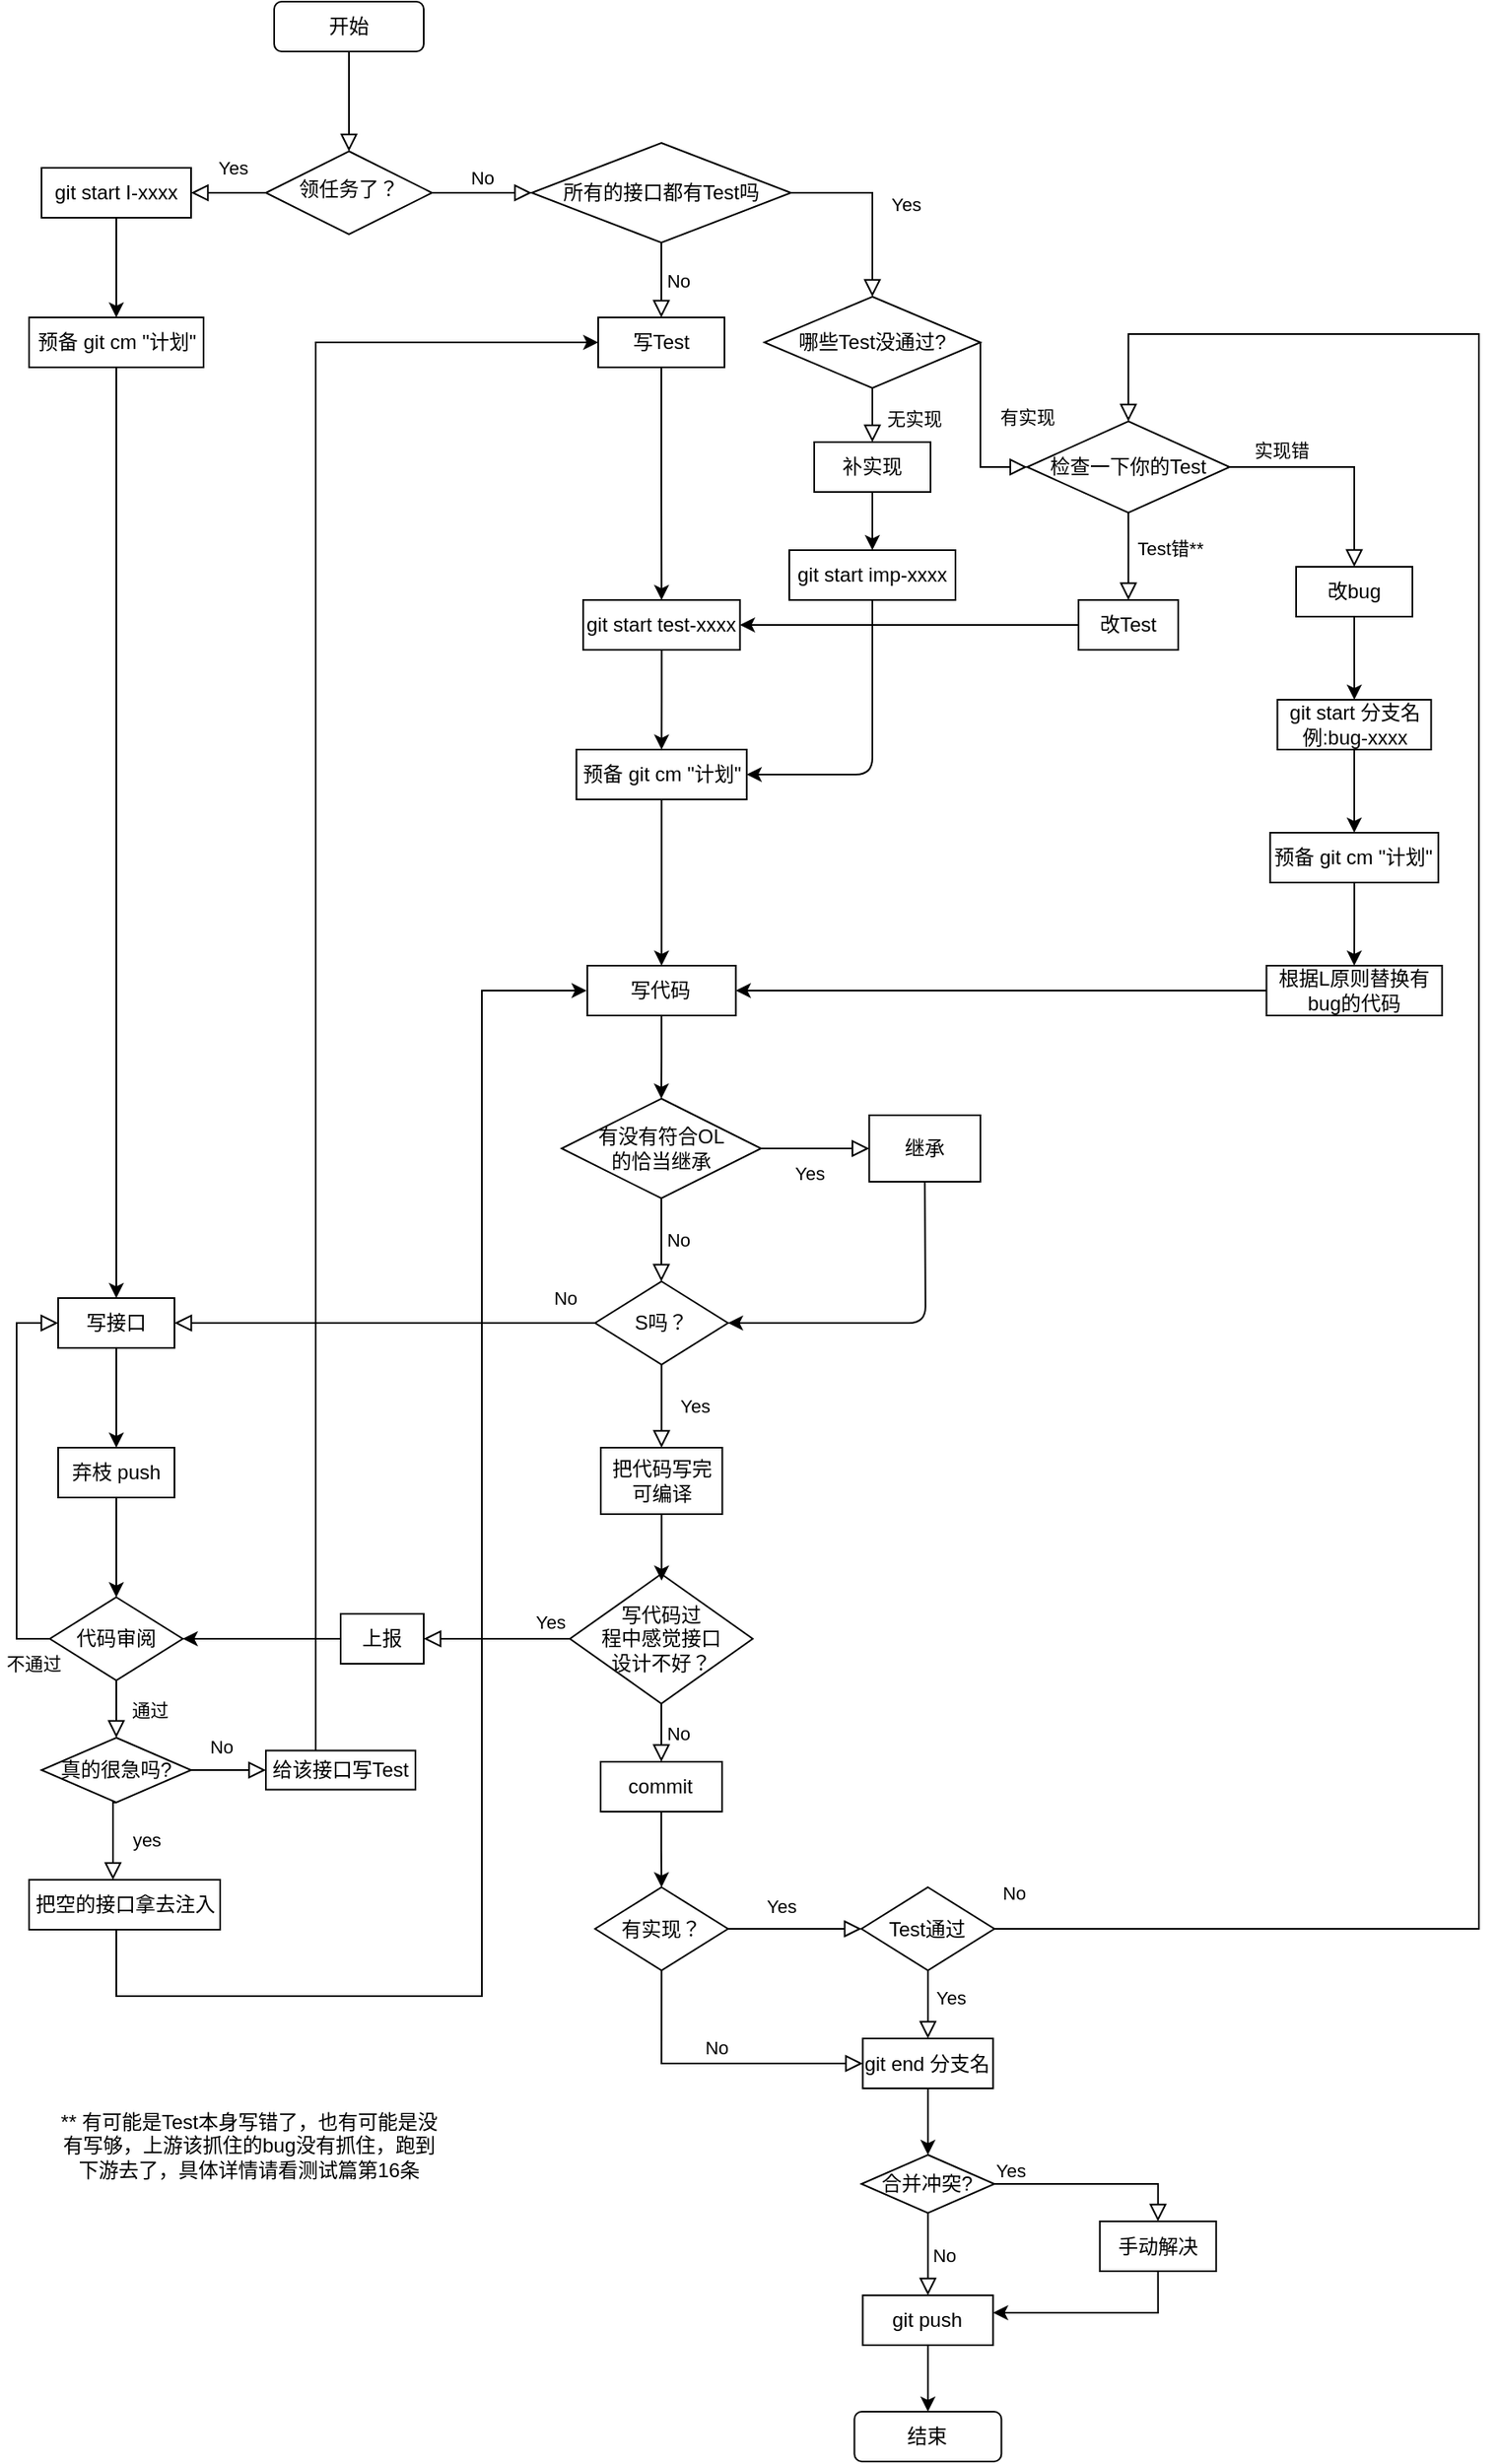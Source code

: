 <mxfile version="13.1.2" type="device"><diagram id="C5RBs43oDa-KdzZeNtuy" name="Page-1"><mxGraphModel dx="1673" dy="876" grid="1" gridSize="10" guides="1" tooltips="1" connect="1" arrows="1" fold="1" page="1" pageScale="1" pageWidth="827" pageHeight="1169" math="0" shadow="0"><root><mxCell id="WIyWlLk6GJQsqaUBKTNV-0"/><mxCell id="WIyWlLk6GJQsqaUBKTNV-1" parent="WIyWlLk6GJQsqaUBKTNV-0"/><mxCell id="WIyWlLk6GJQsqaUBKTNV-2" value="" style="rounded=0;html=1;jettySize=auto;orthogonalLoop=1;fontSize=11;endArrow=block;endFill=0;endSize=8;strokeWidth=1;shadow=0;labelBackgroundColor=none;edgeStyle=orthogonalEdgeStyle;" parent="WIyWlLk6GJQsqaUBKTNV-1" source="WIyWlLk6GJQsqaUBKTNV-3" target="WIyWlLk6GJQsqaUBKTNV-6" edge="1"><mxGeometry relative="1" as="geometry"/></mxCell><mxCell id="WIyWlLk6GJQsqaUBKTNV-3" value="开始" style="rounded=1;whiteSpace=wrap;html=1;fontSize=12;glass=0;strokeWidth=1;shadow=0;" parent="WIyWlLk6GJQsqaUBKTNV-1" vertex="1"><mxGeometry x="175" y="80" width="90" height="30" as="geometry"/></mxCell><mxCell id="WIyWlLk6GJQsqaUBKTNV-4" value="Yes" style="rounded=0;html=1;jettySize=auto;orthogonalLoop=1;fontSize=11;endArrow=block;endFill=0;endSize=8;strokeWidth=1;shadow=0;labelBackgroundColor=none;edgeStyle=orthogonalEdgeStyle;entryX=1;entryY=0.5;entryDx=0;entryDy=0;" parent="WIyWlLk6GJQsqaUBKTNV-1" source="WIyWlLk6GJQsqaUBKTNV-6" target="AUay1LPX_pqdxy8zT87u-0" edge="1"><mxGeometry x="-0.111" y="-15" relative="1" as="geometry"><mxPoint as="offset"/><mxPoint x="80" y="250" as="targetPoint"/></mxGeometry></mxCell><mxCell id="WIyWlLk6GJQsqaUBKTNV-5" value="No" style="edgeStyle=orthogonalEdgeStyle;rounded=0;html=1;jettySize=auto;orthogonalLoop=1;fontSize=11;endArrow=block;endFill=0;endSize=8;strokeWidth=1;shadow=0;labelBackgroundColor=none;" parent="WIyWlLk6GJQsqaUBKTNV-1" source="WIyWlLk6GJQsqaUBKTNV-6" edge="1"><mxGeometry y="10" relative="1" as="geometry"><mxPoint as="offset"/><mxPoint x="330" y="195" as="targetPoint"/></mxGeometry></mxCell><mxCell id="WIyWlLk6GJQsqaUBKTNV-6" value="领任务了？" style="rhombus;whiteSpace=wrap;html=1;shadow=0;fontFamily=Helvetica;fontSize=12;align=center;strokeWidth=1;spacing=6;spacingTop=-4;" parent="WIyWlLk6GJQsqaUBKTNV-1" vertex="1"><mxGeometry x="170" y="170" width="100" height="50" as="geometry"/></mxCell><mxCell id="AUay1LPX_pqdxy8zT87u-6" value="" style="edgeStyle=orthogonalEdgeStyle;rounded=0;orthogonalLoop=1;jettySize=auto;html=1;" edge="1" parent="WIyWlLk6GJQsqaUBKTNV-1" source="AUay1LPX_pqdxy8zT87u-0" target="AUay1LPX_pqdxy8zT87u-5"><mxGeometry relative="1" as="geometry"/></mxCell><mxCell id="AUay1LPX_pqdxy8zT87u-0" value="git start I-xxxx" style="rounded=0;whiteSpace=wrap;html=1;" vertex="1" parent="WIyWlLk6GJQsqaUBKTNV-1"><mxGeometry x="35" y="180" width="90" height="30" as="geometry"/></mxCell><mxCell id="AUay1LPX_pqdxy8zT87u-112" value="" style="edgeStyle=orthogonalEdgeStyle;rounded=0;orthogonalLoop=1;jettySize=auto;html=1;" edge="1" parent="WIyWlLk6GJQsqaUBKTNV-1" source="AUay1LPX_pqdxy8zT87u-5" target="AUay1LPX_pqdxy8zT87u-111"><mxGeometry relative="1" as="geometry"/></mxCell><mxCell id="AUay1LPX_pqdxy8zT87u-5" value="预备 git cm &quot;计划&quot;" style="rounded=0;whiteSpace=wrap;html=1;" vertex="1" parent="WIyWlLk6GJQsqaUBKTNV-1"><mxGeometry x="27.5" y="270" width="105" height="30" as="geometry"/></mxCell><mxCell id="AUay1LPX_pqdxy8zT87u-116" value="" style="edgeStyle=orthogonalEdgeStyle;rounded=0;orthogonalLoop=1;jettySize=auto;html=1;" edge="1" parent="WIyWlLk6GJQsqaUBKTNV-1" source="AUay1LPX_pqdxy8zT87u-111" target="AUay1LPX_pqdxy8zT87u-115"><mxGeometry relative="1" as="geometry"/></mxCell><mxCell id="AUay1LPX_pqdxy8zT87u-111" value="写接口" style="rounded=0;whiteSpace=wrap;html=1;" vertex="1" parent="WIyWlLk6GJQsqaUBKTNV-1"><mxGeometry x="45" y="860" width="70" height="30" as="geometry"/></mxCell><mxCell id="AUay1LPX_pqdxy8zT87u-118" value="" style="edgeStyle=orthogonalEdgeStyle;rounded=0;orthogonalLoop=1;jettySize=auto;html=1;" edge="1" parent="WIyWlLk6GJQsqaUBKTNV-1" source="AUay1LPX_pqdxy8zT87u-115"><mxGeometry relative="1" as="geometry"><mxPoint x="80" y="1040" as="targetPoint"/></mxGeometry></mxCell><mxCell id="AUay1LPX_pqdxy8zT87u-115" value="弃枝 push" style="rounded=0;whiteSpace=wrap;html=1;" vertex="1" parent="WIyWlLk6GJQsqaUBKTNV-1"><mxGeometry x="45" y="950" width="70" height="30" as="geometry"/></mxCell><mxCell id="AUay1LPX_pqdxy8zT87u-4" value="所有的接口都有Test吗" style="rhombus;whiteSpace=wrap;html=1;" vertex="1" parent="WIyWlLk6GJQsqaUBKTNV-1"><mxGeometry x="330" y="165" width="156" height="60" as="geometry"/></mxCell><mxCell id="AUay1LPX_pqdxy8zT87u-9" value="No" style="edgeStyle=orthogonalEdgeStyle;rounded=0;html=1;jettySize=auto;orthogonalLoop=1;fontSize=11;endArrow=block;endFill=0;endSize=8;strokeWidth=1;shadow=0;labelBackgroundColor=none;exitX=0.5;exitY=1;exitDx=0;exitDy=0;" edge="1" parent="WIyWlLk6GJQsqaUBKTNV-1" source="AUay1LPX_pqdxy8zT87u-4"><mxGeometry y="10" relative="1" as="geometry"><mxPoint as="offset"/><mxPoint x="280" y="205" as="sourcePoint"/><mxPoint x="408" y="270" as="targetPoint"/></mxGeometry></mxCell><mxCell id="AUay1LPX_pqdxy8zT87u-14" value="" style="edgeStyle=orthogonalEdgeStyle;rounded=0;orthogonalLoop=1;jettySize=auto;html=1;entryX=0.5;entryY=0;entryDx=0;entryDy=0;" edge="1" parent="WIyWlLk6GJQsqaUBKTNV-1" source="AUay1LPX_pqdxy8zT87u-10" target="AUay1LPX_pqdxy8zT87u-27"><mxGeometry relative="1" as="geometry"><mxPoint x="408" y="340" as="targetPoint"/></mxGeometry></mxCell><mxCell id="AUay1LPX_pqdxy8zT87u-10" value="写Test" style="rounded=0;whiteSpace=wrap;html=1;" vertex="1" parent="WIyWlLk6GJQsqaUBKTNV-1"><mxGeometry x="370" y="270" width="76" height="30" as="geometry"/></mxCell><mxCell id="kVHvNVzthburh2GT5t7K-20" value="Yes" style="edgeStyle=orthogonalEdgeStyle;rounded=0;orthogonalLoop=1;jettySize=auto;html=1;endArrow=block;endFill=0;endSize=8;entryX=1;entryY=0.5;entryDx=0;entryDy=0;" edge="1" parent="WIyWlLk6GJQsqaUBKTNV-1" source="AUay1LPX_pqdxy8zT87u-16" target="kVHvNVzthburh2GT5t7K-15"><mxGeometry x="-0.725" y="-10" relative="1" as="geometry"><mxPoint x="310" y="1065" as="targetPoint"/><Array as="points"/><mxPoint as="offset"/></mxGeometry></mxCell><mxCell id="AUay1LPX_pqdxy8zT87u-16" value="写代码过&lt;br&gt;程中感觉接口&lt;br&gt;设计不好？" style="rhombus;whiteSpace=wrap;html=1;" vertex="1" parent="WIyWlLk6GJQsqaUBKTNV-1"><mxGeometry x="353" y="1026" width="110" height="78" as="geometry"/></mxCell><mxCell id="AUay1LPX_pqdxy8zT87u-17" value="Yes" style="rounded=0;html=1;jettySize=auto;orthogonalLoop=1;fontSize=11;endArrow=block;endFill=0;endSize=8;strokeWidth=1;shadow=0;labelBackgroundColor=none;edgeStyle=orthogonalEdgeStyle;exitX=1;exitY=0.5;exitDx=0;exitDy=0;" edge="1" parent="WIyWlLk6GJQsqaUBKTNV-1" source="AUay1LPX_pqdxy8zT87u-4" target="AUay1LPX_pqdxy8zT87u-19"><mxGeometry y="20" relative="1" as="geometry"><mxPoint as="offset"/><mxPoint x="180" y="205" as="sourcePoint"/><mxPoint x="535" y="260" as="targetPoint"/><Array as="points"><mxPoint x="535" y="195"/></Array></mxGeometry></mxCell><mxCell id="kVHvNVzthburh2GT5t7K-5" value="" style="edgeStyle=orthogonalEdgeStyle;rounded=0;orthogonalLoop=1;jettySize=auto;html=1;" edge="1" parent="WIyWlLk6GJQsqaUBKTNV-1" source="AUay1LPX_pqdxy8zT87u-18" target="kVHvNVzthburh2GT5t7K-4"><mxGeometry relative="1" as="geometry"/></mxCell><mxCell id="AUay1LPX_pqdxy8zT87u-18" value="补实现" style="rounded=0;whiteSpace=wrap;html=1;" vertex="1" parent="WIyWlLk6GJQsqaUBKTNV-1"><mxGeometry x="500" y="345" width="70" height="30" as="geometry"/></mxCell><mxCell id="kVHvNVzthburh2GT5t7K-4" value="git start imp-xxxx" style="rounded=0;whiteSpace=wrap;html=1;" vertex="1" parent="WIyWlLk6GJQsqaUBKTNV-1"><mxGeometry x="485" y="410" width="100" height="30" as="geometry"/></mxCell><mxCell id="AUay1LPX_pqdxy8zT87u-19" value="哪些Test没通过?" style="rhombus;whiteSpace=wrap;html=1;" vertex="1" parent="WIyWlLk6GJQsqaUBKTNV-1"><mxGeometry x="470" y="257.5" width="130" height="55" as="geometry"/></mxCell><mxCell id="AUay1LPX_pqdxy8zT87u-29" value="" style="edgeStyle=orthogonalEdgeStyle;rounded=0;orthogonalLoop=1;jettySize=auto;html=1;" edge="1" parent="WIyWlLk6GJQsqaUBKTNV-1" source="AUay1LPX_pqdxy8zT87u-27" target="AUay1LPX_pqdxy8zT87u-28"><mxGeometry relative="1" as="geometry"/></mxCell><mxCell id="AUay1LPX_pqdxy8zT87u-27" value="git start test-xxxx" style="rounded=0;whiteSpace=wrap;html=1;" vertex="1" parent="WIyWlLk6GJQsqaUBKTNV-1"><mxGeometry x="360.95" y="440" width="94.37" height="30" as="geometry"/></mxCell><mxCell id="AUay1LPX_pqdxy8zT87u-57" value="" style="edgeStyle=orthogonalEdgeStyle;rounded=0;orthogonalLoop=1;jettySize=auto;html=1;entryX=0.5;entryY=0;entryDx=0;entryDy=0;" edge="1" parent="WIyWlLk6GJQsqaUBKTNV-1" source="AUay1LPX_pqdxy8zT87u-28" target="AUay1LPX_pqdxy8zT87u-54"><mxGeometry relative="1" as="geometry"><mxPoint x="408.13" y="640" as="targetPoint"/></mxGeometry></mxCell><mxCell id="AUay1LPX_pqdxy8zT87u-28" value="预备 git cm &quot;计划&quot;" style="rounded=0;whiteSpace=wrap;html=1;" vertex="1" parent="WIyWlLk6GJQsqaUBKTNV-1"><mxGeometry x="356.88" y="530" width="102.5" height="30" as="geometry"/></mxCell><mxCell id="AUay1LPX_pqdxy8zT87u-30" value="无实现" style="edgeStyle=orthogonalEdgeStyle;rounded=0;html=1;jettySize=auto;orthogonalLoop=1;fontSize=11;endArrow=block;endFill=0;endSize=8;strokeWidth=1;shadow=0;labelBackgroundColor=none;exitX=0.5;exitY=1;exitDx=0;exitDy=0;entryX=0.5;entryY=0;entryDx=0;entryDy=0;" edge="1" parent="WIyWlLk6GJQsqaUBKTNV-1" source="AUay1LPX_pqdxy8zT87u-19" target="AUay1LPX_pqdxy8zT87u-18"><mxGeometry x="0.077" y="25" relative="1" as="geometry"><mxPoint y="1" as="offset"/><mxPoint x="420" y="390" as="sourcePoint"/><mxPoint x="420" y="430" as="targetPoint"/></mxGeometry></mxCell><mxCell id="AUay1LPX_pqdxy8zT87u-31" value="有实现" style="rounded=0;html=1;jettySize=auto;orthogonalLoop=1;fontSize=11;endArrow=block;endFill=0;endSize=8;strokeWidth=1;shadow=0;labelBackgroundColor=none;edgeStyle=orthogonalEdgeStyle;entryX=0;entryY=0.5;entryDx=0;entryDy=0;" edge="1" parent="WIyWlLk6GJQsqaUBKTNV-1" target="AUay1LPX_pqdxy8zT87u-32"><mxGeometry x="1" y="30" relative="1" as="geometry"><mxPoint as="offset"/><mxPoint x="600" y="285" as="sourcePoint"/><mxPoint x="640" y="330" as="targetPoint"/><Array as="points"><mxPoint x="600" y="360"/></Array></mxGeometry></mxCell><mxCell id="AUay1LPX_pqdxy8zT87u-32" value="检查一下你的Test" style="rhombus;whiteSpace=wrap;html=1;" vertex="1" parent="WIyWlLk6GJQsqaUBKTNV-1"><mxGeometry x="628.13" y="332.5" width="121.87" height="55" as="geometry"/></mxCell><mxCell id="AUay1LPX_pqdxy8zT87u-36" value="实现错" style="rounded=0;html=1;jettySize=auto;orthogonalLoop=1;fontSize=11;endArrow=block;endFill=0;endSize=8;strokeWidth=1;shadow=0;labelBackgroundColor=none;edgeStyle=orthogonalEdgeStyle;entryX=0.5;entryY=0;entryDx=0;entryDy=0;exitX=1;exitY=0.5;exitDx=0;exitDy=0;" edge="1" parent="WIyWlLk6GJQsqaUBKTNV-1" source="AUay1LPX_pqdxy8zT87u-32" target="AUay1LPX_pqdxy8zT87u-37"><mxGeometry x="-0.547" y="10" relative="1" as="geometry"><mxPoint as="offset"/><mxPoint x="610" y="295" as="sourcePoint"/><mxPoint x="825" y="407.5" as="targetPoint"/><Array as="points"><mxPoint x="825" y="360"/></Array></mxGeometry></mxCell><mxCell id="AUay1LPX_pqdxy8zT87u-44" value="" style="edgeStyle=orthogonalEdgeStyle;rounded=0;orthogonalLoop=1;jettySize=auto;html=1;" edge="1" parent="WIyWlLk6GJQsqaUBKTNV-1" source="AUay1LPX_pqdxy8zT87u-37" target="AUay1LPX_pqdxy8zT87u-43"><mxGeometry relative="1" as="geometry"/></mxCell><mxCell id="AUay1LPX_pqdxy8zT87u-37" value="改bug" style="rounded=0;whiteSpace=wrap;html=1;" vertex="1" parent="WIyWlLk6GJQsqaUBKTNV-1"><mxGeometry x="790" y="420" width="70" height="30" as="geometry"/></mxCell><mxCell id="AUay1LPX_pqdxy8zT87u-48" value="" style="edgeStyle=orthogonalEdgeStyle;rounded=0;orthogonalLoop=1;jettySize=auto;html=1;" edge="1" parent="WIyWlLk6GJQsqaUBKTNV-1" source="AUay1LPX_pqdxy8zT87u-43" target="AUay1LPX_pqdxy8zT87u-47"><mxGeometry relative="1" as="geometry"/></mxCell><mxCell id="AUay1LPX_pqdxy8zT87u-43" value="git start 分支名&lt;br&gt;例:bug-xxxx" style="rounded=0;whiteSpace=wrap;html=1;" vertex="1" parent="WIyWlLk6GJQsqaUBKTNV-1"><mxGeometry x="778.75" y="500" width="92.5" height="30" as="geometry"/></mxCell><mxCell id="AUay1LPX_pqdxy8zT87u-50" value="" style="edgeStyle=orthogonalEdgeStyle;rounded=0;orthogonalLoop=1;jettySize=auto;html=1;" edge="1" parent="WIyWlLk6GJQsqaUBKTNV-1" source="AUay1LPX_pqdxy8zT87u-47" target="AUay1LPX_pqdxy8zT87u-49"><mxGeometry relative="1" as="geometry"/></mxCell><mxCell id="AUay1LPX_pqdxy8zT87u-47" value="预备 git cm &quot;计划&quot;" style="rounded=0;whiteSpace=wrap;html=1;" vertex="1" parent="WIyWlLk6GJQsqaUBKTNV-1"><mxGeometry x="774.37" y="580" width="101.25" height="30" as="geometry"/></mxCell><mxCell id="AUay1LPX_pqdxy8zT87u-55" value="" style="edgeStyle=orthogonalEdgeStyle;rounded=0;orthogonalLoop=1;jettySize=auto;html=1;" edge="1" parent="WIyWlLk6GJQsqaUBKTNV-1" source="AUay1LPX_pqdxy8zT87u-49" target="AUay1LPX_pqdxy8zT87u-54"><mxGeometry relative="1" as="geometry"/></mxCell><mxCell id="AUay1LPX_pqdxy8zT87u-49" value="根据L原则替换有bug的代码" style="rounded=0;whiteSpace=wrap;html=1;" vertex="1" parent="WIyWlLk6GJQsqaUBKTNV-1"><mxGeometry x="772.19" y="660" width="105.63" height="30" as="geometry"/></mxCell><mxCell id="AUay1LPX_pqdxy8zT87u-61" value="" style="edgeStyle=orthogonalEdgeStyle;rounded=0;orthogonalLoop=1;jettySize=auto;html=1;" edge="1" parent="WIyWlLk6GJQsqaUBKTNV-1" source="AUay1LPX_pqdxy8zT87u-54"><mxGeometry relative="1" as="geometry"><mxPoint x="408" y="740" as="targetPoint"/></mxGeometry></mxCell><mxCell id="AUay1LPX_pqdxy8zT87u-54" value="写代码" style="rounded=0;whiteSpace=wrap;html=1;" vertex="1" parent="WIyWlLk6GJQsqaUBKTNV-1"><mxGeometry x="363.44" y="660" width="89.38" height="30" as="geometry"/></mxCell><mxCell id="AUay1LPX_pqdxy8zT87u-41" value="Test错**" style="edgeStyle=orthogonalEdgeStyle;rounded=0;html=1;jettySize=auto;orthogonalLoop=1;fontSize=11;endArrow=block;endFill=0;endSize=8;strokeWidth=1;shadow=0;labelBackgroundColor=none;exitX=0.5;exitY=1;exitDx=0;exitDy=0;entryX=0.5;entryY=0;entryDx=0;entryDy=0;" edge="1" parent="WIyWlLk6GJQsqaUBKTNV-1" source="AUay1LPX_pqdxy8zT87u-32" target="AUay1LPX_pqdxy8zT87u-42"><mxGeometry x="-0.231" y="25" relative="1" as="geometry"><mxPoint y="1" as="offset"/><mxPoint x="545" y="322.5" as="sourcePoint"/><mxPoint x="685" y="420" as="targetPoint"/><Array as="points"><mxPoint x="689" y="400"/><mxPoint x="689" y="400"/></Array></mxGeometry></mxCell><mxCell id="AUay1LPX_pqdxy8zT87u-42" value="改Test" style="rounded=0;whiteSpace=wrap;html=1;" vertex="1" parent="WIyWlLk6GJQsqaUBKTNV-1"><mxGeometry x="659.07" y="440" width="60" height="30" as="geometry"/></mxCell><mxCell id="AUay1LPX_pqdxy8zT87u-52" value="" style="endArrow=classic;html=1;exitX=0;exitY=0.5;exitDx=0;exitDy=0;entryX=1;entryY=0.5;entryDx=0;entryDy=0;" edge="1" parent="WIyWlLk6GJQsqaUBKTNV-1" source="AUay1LPX_pqdxy8zT87u-42" target="AUay1LPX_pqdxy8zT87u-27"><mxGeometry width="50" height="50" relative="1" as="geometry"><mxPoint x="653" y="429" as="sourcePoint"/><mxPoint x="490" y="433" as="targetPoint"/><Array as="points"/></mxGeometry></mxCell><mxCell id="AUay1LPX_pqdxy8zT87u-62" value="有没有符合OL&lt;br&gt;的恰当继承" style="rhombus;whiteSpace=wrap;html=1;" vertex="1" parent="WIyWlLk6GJQsqaUBKTNV-1"><mxGeometry x="348" y="740" width="120" height="60" as="geometry"/></mxCell><mxCell id="AUay1LPX_pqdxy8zT87u-64" value="No" style="edgeStyle=orthogonalEdgeStyle;rounded=0;html=1;jettySize=auto;orthogonalLoop=1;fontSize=11;endArrow=block;endFill=0;endSize=8;strokeWidth=1;shadow=0;labelBackgroundColor=none;exitX=0.5;exitY=1;exitDx=0;exitDy=0;" edge="1" parent="WIyWlLk6GJQsqaUBKTNV-1" source="AUay1LPX_pqdxy8zT87u-62"><mxGeometry y="10" relative="1" as="geometry"><mxPoint as="offset"/><mxPoint x="420" y="390" as="sourcePoint"/><mxPoint x="408" y="850" as="targetPoint"/></mxGeometry></mxCell><mxCell id="AUay1LPX_pqdxy8zT87u-65" value="S吗？" style="rhombus;whiteSpace=wrap;html=1;" vertex="1" parent="WIyWlLk6GJQsqaUBKTNV-1"><mxGeometry x="368.13" y="850" width="80" height="50" as="geometry"/></mxCell><mxCell id="AUay1LPX_pqdxy8zT87u-68" value="Yes" style="rounded=0;html=1;jettySize=auto;orthogonalLoop=1;fontSize=11;endArrow=block;endFill=0;endSize=8;strokeWidth=1;shadow=0;labelBackgroundColor=none;edgeStyle=orthogonalEdgeStyle;exitX=1;exitY=0.5;exitDx=0;exitDy=0;entryX=0;entryY=0.5;entryDx=0;entryDy=0;" edge="1" parent="WIyWlLk6GJQsqaUBKTNV-1" source="AUay1LPX_pqdxy8zT87u-62" target="AUay1LPX_pqdxy8zT87u-74"><mxGeometry x="-0.111" y="-15" relative="1" as="geometry"><mxPoint as="offset"/><mxPoint x="180" y="205" as="sourcePoint"/><mxPoint x="530" y="770" as="targetPoint"/></mxGeometry></mxCell><mxCell id="AUay1LPX_pqdxy8zT87u-74" value="继承" style="rounded=0;whiteSpace=wrap;html=1;" vertex="1" parent="WIyWlLk6GJQsqaUBKTNV-1"><mxGeometry x="533.13" y="750" width="66.87" height="40" as="geometry"/></mxCell><mxCell id="AUay1LPX_pqdxy8zT87u-75" value="" style="endArrow=classic;html=1;exitX=0.5;exitY=1;exitDx=0;exitDy=0;entryX=1;entryY=0.5;entryDx=0;entryDy=0;" edge="1" parent="WIyWlLk6GJQsqaUBKTNV-1" source="AUay1LPX_pqdxy8zT87u-74" target="AUay1LPX_pqdxy8zT87u-65"><mxGeometry width="50" height="50" relative="1" as="geometry"><mxPoint x="460" y="680" as="sourcePoint"/><mxPoint x="567" y="890" as="targetPoint"/><Array as="points"><mxPoint x="567" y="875"/></Array></mxGeometry></mxCell><mxCell id="AUay1LPX_pqdxy8zT87u-83" value="" style="edgeStyle=orthogonalEdgeStyle;rounded=0;orthogonalLoop=1;jettySize=auto;html=1;" edge="1" parent="WIyWlLk6GJQsqaUBKTNV-1" source="AUay1LPX_pqdxy8zT87u-78"><mxGeometry relative="1" as="geometry"><mxPoint x="408" y="1030" as="targetPoint"/><Array as="points"><mxPoint x="408" y="1030"/><mxPoint x="408" y="1030"/></Array></mxGeometry></mxCell><mxCell id="AUay1LPX_pqdxy8zT87u-78" value="把代码写完&lt;br&gt;可编译" style="rounded=0;whiteSpace=wrap;html=1;" vertex="1" parent="WIyWlLk6GJQsqaUBKTNV-1"><mxGeometry x="371.57" y="950" width="73.12" height="40" as="geometry"/></mxCell><mxCell id="AUay1LPX_pqdxy8zT87u-85" value="" style="edgeStyle=orthogonalEdgeStyle;rounded=0;orthogonalLoop=1;jettySize=auto;html=1;entryX=0.5;entryY=0;entryDx=0;entryDy=0;" edge="1" parent="WIyWlLk6GJQsqaUBKTNV-1" source="AUay1LPX_pqdxy8zT87u-82" target="AUay1LPX_pqdxy8zT87u-86"><mxGeometry relative="1" as="geometry"><mxPoint x="408.13" y="1120" as="targetPoint"/></mxGeometry></mxCell><mxCell id="AUay1LPX_pqdxy8zT87u-82" value="commit" style="rounded=0;whiteSpace=wrap;html=1;" vertex="1" parent="WIyWlLk6GJQsqaUBKTNV-1"><mxGeometry x="371.44" y="1139" width="73.12" height="30" as="geometry"/></mxCell><mxCell id="AUay1LPX_pqdxy8zT87u-81" value="Yes" style="rounded=0;html=1;jettySize=auto;orthogonalLoop=1;fontSize=11;endArrow=block;endFill=0;endSize=8;strokeWidth=1;shadow=0;labelBackgroundColor=none;edgeStyle=orthogonalEdgeStyle;exitX=0.5;exitY=1;exitDx=0;exitDy=0;entryX=0.5;entryY=0;entryDx=0;entryDy=0;" edge="1" parent="WIyWlLk6GJQsqaUBKTNV-1" source="AUay1LPX_pqdxy8zT87u-65" target="AUay1LPX_pqdxy8zT87u-78"><mxGeometry y="20" relative="1" as="geometry"><mxPoint as="offset"/><mxPoint x="496" y="205" as="sourcePoint"/><mxPoint x="545" y="267.5" as="targetPoint"/><Array as="points"><mxPoint x="408" y="900"/><mxPoint x="408" y="900"/></Array></mxGeometry></mxCell><mxCell id="AUay1LPX_pqdxy8zT87u-86" value="有实现？" style="rhombus;whiteSpace=wrap;html=1;" vertex="1" parent="WIyWlLk6GJQsqaUBKTNV-1"><mxGeometry x="368.13" y="1214.5" width="80" height="50" as="geometry"/></mxCell><mxCell id="AUay1LPX_pqdxy8zT87u-87" value="Test通过" style="rhombus;whiteSpace=wrap;html=1;" vertex="1" parent="WIyWlLk6GJQsqaUBKTNV-1"><mxGeometry x="528.44" y="1214.5" width="80" height="50" as="geometry"/></mxCell><mxCell id="AUay1LPX_pqdxy8zT87u-89" value="Yes" style="rounded=0;html=1;jettySize=auto;orthogonalLoop=1;fontSize=11;endArrow=block;endFill=0;endSize=8;strokeWidth=1;shadow=0;labelBackgroundColor=none;edgeStyle=orthogonalEdgeStyle;exitX=1;exitY=0.5;exitDx=0;exitDy=0;entryX=0;entryY=0.5;entryDx=0;entryDy=0;" edge="1" parent="WIyWlLk6GJQsqaUBKTNV-1" source="AUay1LPX_pqdxy8zT87u-86" target="AUay1LPX_pqdxy8zT87u-87"><mxGeometry x="-0.203" y="14" relative="1" as="geometry"><mxPoint as="offset"/><mxPoint x="420.0" y="1005.5" as="sourcePoint"/><mxPoint x="420.0" y="1055.5" as="targetPoint"/><Array as="points"/></mxGeometry></mxCell><mxCell id="AUay1LPX_pqdxy8zT87u-94" value="git end 分支名" style="rounded=0;whiteSpace=wrap;html=1;" vertex="1" parent="WIyWlLk6GJQsqaUBKTNV-1"><mxGeometry x="529.22" y="1305.5" width="78.44" height="30" as="geometry"/></mxCell><mxCell id="AUay1LPX_pqdxy8zT87u-98" value="git push" style="rounded=0;whiteSpace=wrap;html=1;" vertex="1" parent="WIyWlLk6GJQsqaUBKTNV-1"><mxGeometry x="529.21" y="1460" width="78.44" height="30" as="geometry"/></mxCell><mxCell id="AUay1LPX_pqdxy8zT87u-95" value="Yes" style="rounded=0;html=1;jettySize=auto;orthogonalLoop=1;fontSize=11;endArrow=block;endFill=0;endSize=8;strokeWidth=1;shadow=0;labelBackgroundColor=none;edgeStyle=orthogonalEdgeStyle;exitX=0.5;exitY=1;exitDx=0;exitDy=0;entryX=0.5;entryY=0;entryDx=0;entryDy=0;" edge="1" parent="WIyWlLk6GJQsqaUBKTNV-1" source="AUay1LPX_pqdxy8zT87u-87" target="AUay1LPX_pqdxy8zT87u-94"><mxGeometry x="-0.203" y="14" relative="1" as="geometry"><mxPoint as="offset"/><mxPoint x="460.0" y="1249.5" as="sourcePoint"/><mxPoint x="538.44" y="1249.5" as="targetPoint"/><Array as="points"/></mxGeometry></mxCell><mxCell id="AUay1LPX_pqdxy8zT87u-96" value="No" style="edgeStyle=orthogonalEdgeStyle;rounded=0;html=1;jettySize=auto;orthogonalLoop=1;fontSize=11;endArrow=block;endFill=0;endSize=8;strokeWidth=1;shadow=0;labelBackgroundColor=none;exitX=0.5;exitY=1;exitDx=0;exitDy=0;entryX=0;entryY=0.5;entryDx=0;entryDy=0;" edge="1" parent="WIyWlLk6GJQsqaUBKTNV-1" source="AUay1LPX_pqdxy8zT87u-86" target="AUay1LPX_pqdxy8zT87u-94"><mxGeometry y="10" relative="1" as="geometry"><mxPoint as="offset"/><mxPoint x="419.87" y="905.5" as="sourcePoint"/><mxPoint x="419.87" y="955.5" as="targetPoint"/></mxGeometry></mxCell><mxCell id="AUay1LPX_pqdxy8zT87u-97" value="No" style="edgeStyle=orthogonalEdgeStyle;rounded=0;html=1;jettySize=auto;orthogonalLoop=1;fontSize=11;endArrow=block;endFill=0;endSize=8;strokeWidth=1;shadow=0;labelBackgroundColor=none;exitX=1;exitY=0.5;exitDx=0;exitDy=0;entryX=0.5;entryY=0;entryDx=0;entryDy=0;" edge="1" parent="WIyWlLk6GJQsqaUBKTNV-1" source="AUay1LPX_pqdxy8zT87u-87" target="AUay1LPX_pqdxy8zT87u-32"><mxGeometry x="-0.586" y="280" relative="1" as="geometry"><mxPoint as="offset"/><mxPoint x="418.13" y="1179" as="sourcePoint"/><mxPoint x="683" y="333" as="targetPoint"/><Array as="points"><mxPoint x="900" y="1240"/><mxPoint x="900" y="280"/><mxPoint x="689" y="280"/></Array></mxGeometry></mxCell><mxCell id="AUay1LPX_pqdxy8zT87u-102" value="结束" style="rounded=1;whiteSpace=wrap;html=1;" vertex="1" parent="WIyWlLk6GJQsqaUBKTNV-1"><mxGeometry x="524.2" y="1530" width="88.47" height="30" as="geometry"/></mxCell><mxCell id="AUay1LPX_pqdxy8zT87u-105" value="" style="endArrow=classic;html=1;exitX=0.5;exitY=1;exitDx=0;exitDy=0;entryX=0.5;entryY=0;entryDx=0;entryDy=0;" edge="1" parent="WIyWlLk6GJQsqaUBKTNV-1" source="AUay1LPX_pqdxy8zT87u-94" target="AUay1LPX_pqdxy8zT87u-106"><mxGeometry width="50" height="50" relative="1" as="geometry"><mxPoint x="491.87" y="1325.5" as="sourcePoint"/><mxPoint x="568.87" y="1375.5" as="targetPoint"/></mxGeometry></mxCell><mxCell id="AUay1LPX_pqdxy8zT87u-106" value="合并冲突?" style="rhombus;whiteSpace=wrap;html=1;" vertex="1" parent="WIyWlLk6GJQsqaUBKTNV-1"><mxGeometry x="528.43" y="1375.5" width="80" height="35" as="geometry"/></mxCell><mxCell id="AUay1LPX_pqdxy8zT87u-107" value="No" style="edgeStyle=orthogonalEdgeStyle;rounded=0;html=1;jettySize=auto;orthogonalLoop=1;fontSize=11;endArrow=block;endFill=0;endSize=8;strokeWidth=1;shadow=0;labelBackgroundColor=none;exitX=0.5;exitY=1;exitDx=0;exitDy=0;entryX=0.5;entryY=0;entryDx=0;entryDy=0;" edge="1" parent="WIyWlLk6GJQsqaUBKTNV-1" source="AUay1LPX_pqdxy8zT87u-106" target="AUay1LPX_pqdxy8zT87u-98"><mxGeometry y="10" relative="1" as="geometry"><mxPoint as="offset"/><mxPoint x="420.0" y="1274.5" as="sourcePoint"/><mxPoint x="568.87" y="1445.5" as="targetPoint"/><Array as="points"/></mxGeometry></mxCell><mxCell id="AUay1LPX_pqdxy8zT87u-108" value="Yes" style="rounded=0;html=1;jettySize=auto;orthogonalLoop=1;fontSize=11;endArrow=block;endFill=0;endSize=8;strokeWidth=1;shadow=0;labelBackgroundColor=none;edgeStyle=orthogonalEdgeStyle;exitX=1;exitY=0.5;exitDx=0;exitDy=0;entryX=0.5;entryY=0;entryDx=0;entryDy=0;" edge="1" parent="WIyWlLk6GJQsqaUBKTNV-1" source="AUay1LPX_pqdxy8zT87u-106" target="AUay1LPX_pqdxy8zT87u-109"><mxGeometry x="-0.833" y="8" relative="1" as="geometry"><mxPoint as="offset"/><mxPoint x="578.44" y="1274.5" as="sourcePoint"/><mxPoint x="711.87" y="1393.5" as="targetPoint"/><Array as="points"><mxPoint x="706.87" y="1393.5"/></Array></mxGeometry></mxCell><mxCell id="AUay1LPX_pqdxy8zT87u-110" value="" style="edgeStyle=orthogonalEdgeStyle;rounded=0;orthogonalLoop=1;jettySize=auto;html=1;exitX=0.5;exitY=1;exitDx=0;exitDy=0;" edge="1" parent="WIyWlLk6GJQsqaUBKTNV-1" source="AUay1LPX_pqdxy8zT87u-109" target="AUay1LPX_pqdxy8zT87u-98"><mxGeometry relative="1" as="geometry"><Array as="points"><mxPoint x="706.87" y="1470.5"/></Array></mxGeometry></mxCell><mxCell id="AUay1LPX_pqdxy8zT87u-109" value="手动解决" style="rounded=0;whiteSpace=wrap;html=1;" vertex="1" parent="WIyWlLk6GJQsqaUBKTNV-1"><mxGeometry x="671.87" y="1415.5" width="70" height="30" as="geometry"/></mxCell><mxCell id="AUay1LPX_pqdxy8zT87u-119" value="代码审阅" style="rhombus;whiteSpace=wrap;html=1;" vertex="1" parent="WIyWlLk6GJQsqaUBKTNV-1"><mxGeometry x="40" y="1040" width="80" height="50" as="geometry"/></mxCell><mxCell id="AUay1LPX_pqdxy8zT87u-121" value="真的很急吗?" style="rhombus;whiteSpace=wrap;html=1;" vertex="1" parent="WIyWlLk6GJQsqaUBKTNV-1"><mxGeometry x="35" y="1124.5" width="90" height="39" as="geometry"/></mxCell><mxCell id="AUay1LPX_pqdxy8zT87u-120" value="不通过" style="edgeStyle=orthogonalEdgeStyle;rounded=0;html=1;jettySize=auto;orthogonalLoop=1;fontSize=11;endArrow=block;endFill=0;endSize=8;strokeWidth=1;shadow=0;labelBackgroundColor=none;exitX=0;exitY=0.5;exitDx=0;exitDy=0;entryX=0;entryY=0.5;entryDx=0;entryDy=0;" edge="1" parent="WIyWlLk6GJQsqaUBKTNV-1" source="AUay1LPX_pqdxy8zT87u-119" target="AUay1LPX_pqdxy8zT87u-111"><mxGeometry x="-0.915" y="15" relative="1" as="geometry"><mxPoint as="offset"/><mxPoint x="418" y="810" as="sourcePoint"/><mxPoint x="40" y="875" as="targetPoint"/><Array as="points"><mxPoint x="20" y="1065"/><mxPoint x="20" y="875"/></Array></mxGeometry></mxCell><mxCell id="AUay1LPX_pqdxy8zT87u-123" value="通过" style="rounded=0;html=1;jettySize=auto;orthogonalLoop=1;fontSize=11;endArrow=block;endFill=0;endSize=8;strokeWidth=1;shadow=0;labelBackgroundColor=none;edgeStyle=orthogonalEdgeStyle;exitX=0.5;exitY=1;exitDx=0;exitDy=0;entryX=0.5;entryY=0;entryDx=0;entryDy=0;" edge="1" parent="WIyWlLk6GJQsqaUBKTNV-1" source="AUay1LPX_pqdxy8zT87u-119" target="AUay1LPX_pqdxy8zT87u-121"><mxGeometry y="20" relative="1" as="geometry"><mxPoint as="offset"/><mxPoint x="418.13" y="910.0" as="sourcePoint"/><mxPoint x="418.13" y="960.0" as="targetPoint"/><Array as="points"><mxPoint x="80" y="1110"/><mxPoint x="80" y="1110"/></Array></mxGeometry></mxCell><mxCell id="AUay1LPX_pqdxy8zT87u-134" value="" style="edgeStyle=orthogonalEdgeStyle;rounded=0;orthogonalLoop=1;jettySize=auto;html=1;" edge="1" parent="WIyWlLk6GJQsqaUBKTNV-1" source="AUay1LPX_pqdxy8zT87u-126"><mxGeometry relative="1" as="geometry"><mxPoint x="363" y="675" as="targetPoint"/><Array as="points"><mxPoint x="80" y="1280"/><mxPoint x="300" y="1280"/><mxPoint x="300" y="675"/></Array></mxGeometry></mxCell><mxCell id="AUay1LPX_pqdxy8zT87u-126" value="把空的接口拿去注入" style="rounded=0;whiteSpace=wrap;html=1;" vertex="1" parent="WIyWlLk6GJQsqaUBKTNV-1"><mxGeometry x="27.5" y="1210" width="115" height="30" as="geometry"/></mxCell><mxCell id="AUay1LPX_pqdxy8zT87u-130" value="yes" style="rounded=0;html=1;jettySize=auto;orthogonalLoop=1;fontSize=11;endArrow=block;endFill=0;endSize=8;strokeWidth=1;shadow=0;labelBackgroundColor=none;edgeStyle=orthogonalEdgeStyle;exitX=0.5;exitY=1;exitDx=0;exitDy=0;" edge="1" parent="WIyWlLk6GJQsqaUBKTNV-1" source="AUay1LPX_pqdxy8zT87u-121" target="AUay1LPX_pqdxy8zT87u-126"><mxGeometry y="20" relative="1" as="geometry"><mxPoint as="offset"/><mxPoint x="90" y="1100.0" as="sourcePoint"/><mxPoint x="79" y="1200" as="targetPoint"/><Array as="points"><mxPoint x="78" y="1164"/></Array></mxGeometry></mxCell><mxCell id="AUay1LPX_pqdxy8zT87u-131" value="No" style="edgeStyle=orthogonalEdgeStyle;rounded=0;html=1;jettySize=auto;orthogonalLoop=1;fontSize=11;endArrow=block;endFill=0;endSize=8;strokeWidth=1;shadow=0;labelBackgroundColor=none;exitX=1;exitY=0.5;exitDx=0;exitDy=0;" edge="1" parent="WIyWlLk6GJQsqaUBKTNV-1" source="AUay1LPX_pqdxy8zT87u-121"><mxGeometry x="-0.2" y="14" relative="1" as="geometry"><mxPoint as="offset"/><mxPoint x="418" y="810" as="sourcePoint"/><mxPoint x="170" y="1144" as="targetPoint"/></mxGeometry></mxCell><mxCell id="AUay1LPX_pqdxy8zT87u-136" value="" style="edgeStyle=orthogonalEdgeStyle;rounded=0;orthogonalLoop=1;jettySize=auto;html=1;entryX=0;entryY=0.5;entryDx=0;entryDy=0;" edge="1" parent="WIyWlLk6GJQsqaUBKTNV-1" source="AUay1LPX_pqdxy8zT87u-132" target="AUay1LPX_pqdxy8zT87u-10"><mxGeometry relative="1" as="geometry"><mxPoint x="310" y="290" as="targetPoint"/><Array as="points"><mxPoint x="200" y="285"/></Array></mxGeometry></mxCell><mxCell id="AUay1LPX_pqdxy8zT87u-132" value="给该接口写Test" style="rounded=0;whiteSpace=wrap;html=1;" vertex="1" parent="WIyWlLk6GJQsqaUBKTNV-1"><mxGeometry x="170" y="1132.25" width="90" height="23.5" as="geometry"/></mxCell><mxCell id="kVHvNVzthburh2GT5t7K-7" value="" style="endArrow=classic;html=1;exitX=0.5;exitY=1;exitDx=0;exitDy=0;entryX=1;entryY=0.5;entryDx=0;entryDy=0;" edge="1" parent="WIyWlLk6GJQsqaUBKTNV-1" source="kVHvNVzthburh2GT5t7K-4" target="AUay1LPX_pqdxy8zT87u-28"><mxGeometry width="50" height="50" relative="1" as="geometry"><mxPoint x="460" y="420" as="sourcePoint"/><mxPoint x="535" y="560" as="targetPoint"/><Array as="points"><mxPoint x="535" y="545"/></Array></mxGeometry></mxCell><mxCell id="kVHvNVzthburh2GT5t7K-8" value="** 有可能是Test本身写错了，也有可能是没有写够，上游该抓住的bug没有抓住，跑到下游去了，具体详情请看测试篇第16条" style="text;html=1;strokeColor=none;fillColor=none;align=center;verticalAlign=middle;whiteSpace=wrap;rounded=0;" vertex="1" parent="WIyWlLk6GJQsqaUBKTNV-1"><mxGeometry x="45" y="1360" width="230" height="20" as="geometry"/></mxCell><mxCell id="kVHvNVzthburh2GT5t7K-15" value="上报" style="rounded=0;whiteSpace=wrap;html=1;" vertex="1" parent="WIyWlLk6GJQsqaUBKTNV-1"><mxGeometry x="215" y="1050" width="50" height="30" as="geometry"/></mxCell><mxCell id="kVHvNVzthburh2GT5t7K-28" value="No" style="edgeStyle=orthogonalEdgeStyle;rounded=0;html=1;jettySize=auto;orthogonalLoop=1;fontSize=11;endArrow=block;endFill=0;endSize=8;strokeWidth=1;shadow=0;labelBackgroundColor=none;exitX=0.5;exitY=1;exitDx=0;exitDy=0;entryX=0.5;entryY=0;entryDx=0;entryDy=0;" edge="1" parent="WIyWlLk6GJQsqaUBKTNV-1" source="AUay1LPX_pqdxy8zT87u-16" target="AUay1LPX_pqdxy8zT87u-82"><mxGeometry y="10" relative="1" as="geometry"><mxPoint as="offset"/><mxPoint x="418.13" y="1274.5" as="sourcePoint"/><mxPoint x="539.22" y="1330.5" as="targetPoint"/></mxGeometry></mxCell><mxCell id="kVHvNVzthburh2GT5t7K-29" value="" style="endArrow=classic;html=1;exitX=0;exitY=0.5;exitDx=0;exitDy=0;entryX=1;entryY=0.5;entryDx=0;entryDy=0;" edge="1" parent="WIyWlLk6GJQsqaUBKTNV-1" source="kVHvNVzthburh2GT5t7K-15" target="AUay1LPX_pqdxy8zT87u-119"><mxGeometry width="50" height="50" relative="1" as="geometry"><mxPoint x="380" y="1130" as="sourcePoint"/><mxPoint x="430" y="1080" as="targetPoint"/></mxGeometry></mxCell><mxCell id="kVHvNVzthburh2GT5t7K-33" value="" style="endArrow=classic;html=1;exitX=0.5;exitY=1;exitDx=0;exitDy=0;entryX=0.5;entryY=0;entryDx=0;entryDy=0;" edge="1" parent="WIyWlLk6GJQsqaUBKTNV-1" source="AUay1LPX_pqdxy8zT87u-98" target="AUay1LPX_pqdxy8zT87u-102"><mxGeometry width="50" height="50" relative="1" as="geometry"><mxPoint x="620" y="1510" as="sourcePoint"/><mxPoint x="670" y="1460" as="targetPoint"/></mxGeometry></mxCell><mxCell id="kVHvNVzthburh2GT5t7K-35" value="No" style="edgeStyle=orthogonalEdgeStyle;rounded=0;html=1;jettySize=auto;orthogonalLoop=1;fontSize=11;endArrow=block;endFill=0;endSize=8;strokeWidth=1;shadow=0;labelBackgroundColor=none;exitX=0;exitY=0.5;exitDx=0;exitDy=0;" edge="1" parent="WIyWlLk6GJQsqaUBKTNV-1" source="AUay1LPX_pqdxy8zT87u-65" target="AUay1LPX_pqdxy8zT87u-111"><mxGeometry x="-0.857" y="-15" relative="1" as="geometry"><mxPoint as="offset"/><mxPoint x="418" y="810" as="sourcePoint"/><mxPoint x="418" y="860" as="targetPoint"/></mxGeometry></mxCell></root></mxGraphModel></diagram></mxfile>